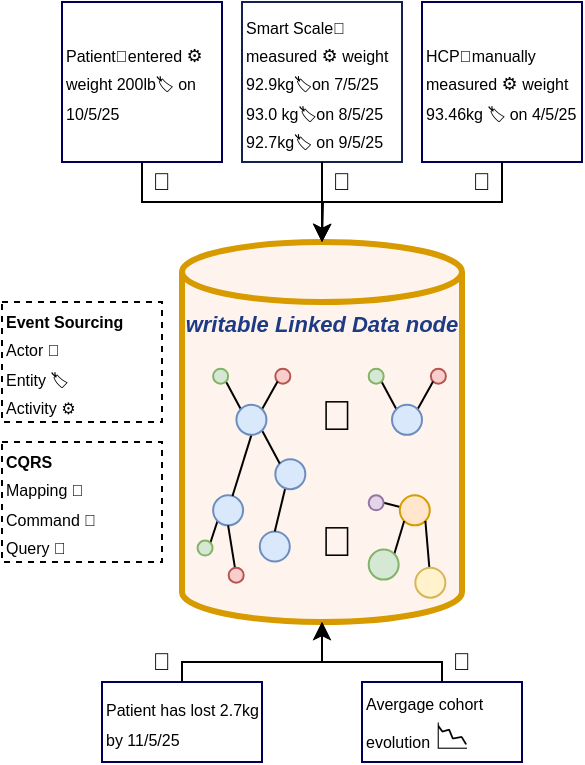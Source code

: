<mxfile version="28.1.2">
  <diagram name="Page-1" id="Jza05dGDRmTcxCxnpm81">
    <mxGraphModel dx="500" dy="315" grid="1" gridSize="10" guides="1" tooltips="1" connect="1" arrows="1" fold="1" page="1" pageScale="1" pageWidth="850" pageHeight="1100" math="0" shadow="0">
      <root>
        <mxCell id="0" />
        <mxCell id="1" parent="0" />
        <mxCell id="3gxt1IHV9OPd8U87cfYx-44" value="" style="group" vertex="1" connectable="0" parent="1">
          <mxGeometry x="270" y="380" width="140" height="190" as="geometry" />
        </mxCell>
        <mxCell id="3gxt1IHV9OPd8U87cfYx-1" value="" style="shape=cylinder3;whiteSpace=wrap;html=1;boundedLbl=1;backgroundOutline=1;size=15;fillColor=#FFF4ED;strokeColor=#d79b00;strokeWidth=3;" vertex="1" parent="3gxt1IHV9OPd8U87cfYx-44">
          <mxGeometry width="140" height="190" as="geometry" />
        </mxCell>
        <mxCell id="3gxt1IHV9OPd8U87cfYx-2" value="&lt;font face=&quot;Helvetica&quot; style=&quot;color: rgb(29, 58, 133); font-size: 11px;&quot;&gt;&lt;i style=&quot;&quot;&gt;&lt;b style=&quot;&quot;&gt;writable Linked Data node&lt;/b&gt;&lt;/i&gt;&lt;/font&gt;" style="text;html=1;align=center;verticalAlign=middle;whiteSpace=wrap;rounded=0;" vertex="1" parent="3gxt1IHV9OPd8U87cfYx-44">
          <mxGeometry x="-7.08" y="27.14" width="154.17" height="27.14" as="geometry" />
        </mxCell>
        <mxCell id="3gxt1IHV9OPd8U87cfYx-24" value="" style="group" vertex="1" connectable="0" parent="3gxt1IHV9OPd8U87cfYx-44">
          <mxGeometry y="63.333" width="62.222" height="108.571" as="geometry" />
        </mxCell>
        <mxCell id="3gxt1IHV9OPd8U87cfYx-23" style="rounded=0;orthogonalLoop=1;jettySize=auto;html=1;exitX=0;exitY=1;exitDx=0;exitDy=0;entryX=1;entryY=0;entryDx=0;entryDy=0;endArrow=none;endFill=0;" edge="1" parent="3gxt1IHV9OPd8U87cfYx-24" source="3gxt1IHV9OPd8U87cfYx-3" target="3gxt1IHV9OPd8U87cfYx-22">
          <mxGeometry relative="1" as="geometry" />
        </mxCell>
        <mxCell id="3gxt1IHV9OPd8U87cfYx-3" value="" style="ellipse;whiteSpace=wrap;html=1;aspect=fixed;fillColor=#dae8fc;strokeColor=#6c8ebf;" vertex="1" parent="3gxt1IHV9OPd8U87cfYx-24">
          <mxGeometry x="15.556" y="63.333" width="15" height="15" as="geometry" />
        </mxCell>
        <mxCell id="3gxt1IHV9OPd8U87cfYx-4" value="" style="ellipse;whiteSpace=wrap;html=1;aspect=fixed;fillColor=#f8cecc;strokeColor=#b85450;" vertex="1" parent="3gxt1IHV9OPd8U87cfYx-24">
          <mxGeometry x="46.667" width="7.5" height="7.5" as="geometry" />
        </mxCell>
        <mxCell id="3gxt1IHV9OPd8U87cfYx-5" value="" style="ellipse;whiteSpace=wrap;html=1;aspect=fixed;fillColor=#dae8fc;strokeColor=#6c8ebf;" vertex="1" parent="3gxt1IHV9OPd8U87cfYx-24">
          <mxGeometry x="38.889" y="81.429" width="15" height="15" as="geometry" />
        </mxCell>
        <mxCell id="3gxt1IHV9OPd8U87cfYx-20" style="rounded=0;orthogonalLoop=1;jettySize=auto;html=1;exitX=0.342;exitY=0.919;exitDx=0;exitDy=0;entryX=0.5;entryY=0;entryDx=0;entryDy=0;endArrow=none;endFill=0;exitPerimeter=0;" edge="1" parent="3gxt1IHV9OPd8U87cfYx-24" source="3gxt1IHV9OPd8U87cfYx-6" target="3gxt1IHV9OPd8U87cfYx-5">
          <mxGeometry relative="1" as="geometry" />
        </mxCell>
        <mxCell id="3gxt1IHV9OPd8U87cfYx-6" value="" style="ellipse;whiteSpace=wrap;html=1;aspect=fixed;fillColor=#dae8fc;strokeColor=#6c8ebf;" vertex="1" parent="3gxt1IHV9OPd8U87cfYx-24">
          <mxGeometry x="46.667" y="45.238" width="15" height="15" as="geometry" />
        </mxCell>
        <mxCell id="3gxt1IHV9OPd8U87cfYx-15" style="rounded=0;orthogonalLoop=1;jettySize=auto;html=1;exitX=0;exitY=0;exitDx=0;exitDy=0;entryX=1;entryY=1;entryDx=0;entryDy=0;endArrow=none;endFill=0;" edge="1" parent="3gxt1IHV9OPd8U87cfYx-24" source="3gxt1IHV9OPd8U87cfYx-7" target="3gxt1IHV9OPd8U87cfYx-8">
          <mxGeometry relative="1" as="geometry" />
        </mxCell>
        <mxCell id="3gxt1IHV9OPd8U87cfYx-17" style="rounded=0;orthogonalLoop=1;jettySize=auto;html=1;exitX=1;exitY=0;exitDx=0;exitDy=0;entryX=0;entryY=1;entryDx=0;entryDy=0;endArrow=none;endFill=0;" edge="1" parent="3gxt1IHV9OPd8U87cfYx-24" source="3gxt1IHV9OPd8U87cfYx-7" target="3gxt1IHV9OPd8U87cfYx-4">
          <mxGeometry relative="1" as="geometry" />
        </mxCell>
        <mxCell id="3gxt1IHV9OPd8U87cfYx-18" style="rounded=0;orthogonalLoop=1;jettySize=auto;html=1;exitX=1;exitY=1;exitDx=0;exitDy=0;entryX=0;entryY=0;entryDx=0;entryDy=0;endArrow=none;endFill=0;" edge="1" parent="3gxt1IHV9OPd8U87cfYx-24" source="3gxt1IHV9OPd8U87cfYx-7" target="3gxt1IHV9OPd8U87cfYx-6">
          <mxGeometry relative="1" as="geometry" />
        </mxCell>
        <mxCell id="3gxt1IHV9OPd8U87cfYx-19" style="rounded=0;orthogonalLoop=1;jettySize=auto;html=1;exitX=0.5;exitY=1;exitDx=0;exitDy=0;endArrow=none;endFill=0;" edge="1" parent="3gxt1IHV9OPd8U87cfYx-24" source="3gxt1IHV9OPd8U87cfYx-7" target="3gxt1IHV9OPd8U87cfYx-3">
          <mxGeometry relative="1" as="geometry" />
        </mxCell>
        <mxCell id="3gxt1IHV9OPd8U87cfYx-7" value="" style="ellipse;whiteSpace=wrap;html=1;aspect=fixed;fillColor=#dae8fc;strokeColor=#6c8ebf;" vertex="1" parent="3gxt1IHV9OPd8U87cfYx-24">
          <mxGeometry x="27.222" y="18.095" width="15" height="15" as="geometry" />
        </mxCell>
        <mxCell id="3gxt1IHV9OPd8U87cfYx-8" value="" style="ellipse;whiteSpace=wrap;html=1;aspect=fixed;fillColor=#d5e8d4;strokeColor=#82b366;" vertex="1" parent="3gxt1IHV9OPd8U87cfYx-24">
          <mxGeometry x="15.556" width="7.5" height="7.5" as="geometry" />
        </mxCell>
        <mxCell id="3gxt1IHV9OPd8U87cfYx-21" style="rounded=0;orthogonalLoop=1;jettySize=auto;html=1;entryX=0.5;entryY=1;entryDx=0;entryDy=0;endArrow=none;endFill=0;" edge="1" parent="3gxt1IHV9OPd8U87cfYx-24" source="3gxt1IHV9OPd8U87cfYx-13" target="3gxt1IHV9OPd8U87cfYx-3">
          <mxGeometry relative="1" as="geometry" />
        </mxCell>
        <mxCell id="3gxt1IHV9OPd8U87cfYx-13" value="" style="ellipse;whiteSpace=wrap;html=1;aspect=fixed;fillColor=#f8cecc;strokeColor=#b85450;" vertex="1" parent="3gxt1IHV9OPd8U87cfYx-24">
          <mxGeometry x="23.333" y="99.524" width="7.5" height="7.5" as="geometry" />
        </mxCell>
        <mxCell id="3gxt1IHV9OPd8U87cfYx-22" value="" style="ellipse;whiteSpace=wrap;html=1;aspect=fixed;fillColor=#d5e8d4;strokeColor=#82b366;" vertex="1" parent="3gxt1IHV9OPd8U87cfYx-24">
          <mxGeometry x="7.778" y="85.952" width="7.5" height="7.5" as="geometry" />
        </mxCell>
        <mxCell id="3gxt1IHV9OPd8U87cfYx-25" value="&lt;font style=&quot;font-size: 21px;&quot;&gt;🔄&lt;/font&gt;" style="text;html=1;align=center;verticalAlign=middle;whiteSpace=wrap;rounded=0;" vertex="1" parent="3gxt1IHV9OPd8U87cfYx-44">
          <mxGeometry x="54.444" y="72.381" width="46.667" height="27.143" as="geometry" />
        </mxCell>
        <mxCell id="3gxt1IHV9OPd8U87cfYx-26" value="&lt;font style=&quot;font-size: 21px;&quot;&gt;🔄&lt;/font&gt;" style="text;html=1;align=center;verticalAlign=middle;whiteSpace=wrap;rounded=0;" vertex="1" parent="3gxt1IHV9OPd8U87cfYx-44">
          <mxGeometry x="54.444" y="135.714" width="46.667" height="27.143" as="geometry" />
        </mxCell>
        <mxCell id="3gxt1IHV9OPd8U87cfYx-27" value="" style="ellipse;whiteSpace=wrap;html=1;aspect=fixed;fillColor=#f8cecc;strokeColor=#b85450;" vertex="1" parent="3gxt1IHV9OPd8U87cfYx-44">
          <mxGeometry x="124.444" y="63.333" width="7.5" height="7.5" as="geometry" />
        </mxCell>
        <mxCell id="3gxt1IHV9OPd8U87cfYx-28" style="rounded=0;orthogonalLoop=1;jettySize=auto;html=1;exitX=0;exitY=0;exitDx=0;exitDy=0;entryX=1;entryY=1;entryDx=0;entryDy=0;endArrow=none;endFill=0;" edge="1" parent="3gxt1IHV9OPd8U87cfYx-44" source="3gxt1IHV9OPd8U87cfYx-30" target="3gxt1IHV9OPd8U87cfYx-31">
          <mxGeometry relative="1" as="geometry" />
        </mxCell>
        <mxCell id="3gxt1IHV9OPd8U87cfYx-29" style="rounded=0;orthogonalLoop=1;jettySize=auto;html=1;exitX=1;exitY=0;exitDx=0;exitDy=0;entryX=0;entryY=1;entryDx=0;entryDy=0;endArrow=none;endFill=0;" edge="1" parent="3gxt1IHV9OPd8U87cfYx-44" source="3gxt1IHV9OPd8U87cfYx-30" target="3gxt1IHV9OPd8U87cfYx-27">
          <mxGeometry relative="1" as="geometry" />
        </mxCell>
        <mxCell id="3gxt1IHV9OPd8U87cfYx-30" value="" style="ellipse;whiteSpace=wrap;html=1;aspect=fixed;fillColor=#dae8fc;strokeColor=#6c8ebf;" vertex="1" parent="3gxt1IHV9OPd8U87cfYx-44">
          <mxGeometry x="105" y="81.429" width="15" height="15" as="geometry" />
        </mxCell>
        <mxCell id="3gxt1IHV9OPd8U87cfYx-31" value="" style="ellipse;whiteSpace=wrap;html=1;aspect=fixed;fillColor=#d5e8d4;strokeColor=#82b366;" vertex="1" parent="3gxt1IHV9OPd8U87cfYx-44">
          <mxGeometry x="93.333" y="63.333" width="7.5" height="7.5" as="geometry" />
        </mxCell>
        <mxCell id="3gxt1IHV9OPd8U87cfYx-39" value="" style="group" vertex="1" connectable="0" parent="3gxt1IHV9OPd8U87cfYx-44">
          <mxGeometry x="93.333" y="126.667" width="38.889" height="54.286" as="geometry" />
        </mxCell>
        <mxCell id="3gxt1IHV9OPd8U87cfYx-38" style="rounded=0;orthogonalLoop=1;jettySize=auto;html=1;entryX=1;entryY=0.5;entryDx=0;entryDy=0;endArrow=none;endFill=0;" edge="1" parent="3gxt1IHV9OPd8U87cfYx-39" source="3gxt1IHV9OPd8U87cfYx-32" target="3gxt1IHV9OPd8U87cfYx-37">
          <mxGeometry relative="1" as="geometry" />
        </mxCell>
        <mxCell id="3gxt1IHV9OPd8U87cfYx-32" value="" style="ellipse;whiteSpace=wrap;html=1;aspect=fixed;fillColor=#ffe6cc;strokeColor=#d79b00;" vertex="1" parent="3gxt1IHV9OPd8U87cfYx-39">
          <mxGeometry x="15.556" width="15" height="15" as="geometry" />
        </mxCell>
        <mxCell id="3gxt1IHV9OPd8U87cfYx-35" style="rounded=0;orthogonalLoop=1;jettySize=auto;html=1;exitX=1;exitY=0;exitDx=0;exitDy=0;entryX=0;entryY=1;entryDx=0;entryDy=0;endArrow=none;endFill=0;" edge="1" parent="3gxt1IHV9OPd8U87cfYx-39" source="3gxt1IHV9OPd8U87cfYx-33" target="3gxt1IHV9OPd8U87cfYx-32">
          <mxGeometry relative="1" as="geometry" />
        </mxCell>
        <mxCell id="3gxt1IHV9OPd8U87cfYx-33" value="" style="ellipse;whiteSpace=wrap;html=1;aspect=fixed;fillColor=#d5e8d4;strokeColor=#82b366;" vertex="1" parent="3gxt1IHV9OPd8U87cfYx-39">
          <mxGeometry y="27.143" width="15" height="15" as="geometry" />
        </mxCell>
        <mxCell id="3gxt1IHV9OPd8U87cfYx-36" style="rounded=0;orthogonalLoop=1;jettySize=auto;html=1;entryX=1;entryY=1;entryDx=0;entryDy=0;endArrow=none;endFill=0;" edge="1" parent="3gxt1IHV9OPd8U87cfYx-39" source="3gxt1IHV9OPd8U87cfYx-34" target="3gxt1IHV9OPd8U87cfYx-32">
          <mxGeometry relative="1" as="geometry" />
        </mxCell>
        <mxCell id="3gxt1IHV9OPd8U87cfYx-34" value="" style="ellipse;whiteSpace=wrap;html=1;aspect=fixed;fillColor=#fff2cc;strokeColor=#d6b656;" vertex="1" parent="3gxt1IHV9OPd8U87cfYx-39">
          <mxGeometry x="23.333" y="36.19" width="15" height="15" as="geometry" />
        </mxCell>
        <mxCell id="3gxt1IHV9OPd8U87cfYx-37" value="" style="ellipse;whiteSpace=wrap;html=1;aspect=fixed;fillColor=#e1d5e7;strokeColor=#9673a6;" vertex="1" parent="3gxt1IHV9OPd8U87cfYx-39">
          <mxGeometry width="7.5" height="7.5" as="geometry" />
        </mxCell>
        <mxCell id="3gxt1IHV9OPd8U87cfYx-50" value="&lt;font style=&quot;&quot; face=&quot;Helvetica&quot;&gt;&lt;span style=&quot;background-color: transparent; font-variant-numeric: normal; font-variant-east-asian: normal; font-variant-alternates: normal; font-variant-position: normal; font-variant-emoji: normal; vertical-align: baseline;&quot; id=&quot;docs-internal-guid-e5fe56d7-7fff-f846-5d71-e33d27695494&quot;&gt;&lt;span style=&quot;font-size: 8px; white-space-collapse: preserve;&quot;&gt;HCP👤manually measured &lt;/span&gt;&lt;/span&gt;&lt;/font&gt;&lt;span style=&quot;font-size: 9px;&quot;&gt;⚙️&lt;/span&gt;&lt;font style=&quot;&quot; face=&quot;Helvetica&quot;&gt;&lt;span style=&quot;background-color: transparent; font-variant-numeric: normal; font-variant-east-asian: normal; font-variant-alternates: normal; font-variant-position: normal; font-variant-emoji: normal; vertical-align: baseline;&quot;&gt;&lt;span style=&quot;white-space-collapse: preserve; font-size: 8px;&quot;&gt; weight  &lt;/span&gt;&lt;/span&gt;&lt;/font&gt;&lt;font style=&quot;&quot; face=&quot;Helvetica&quot;&gt;&lt;span style=&quot;background-color: transparent; font-variant-numeric: normal; font-variant-east-asian: normal; font-variant-alternates: normal; font-variant-position: normal; font-variant-emoji: normal; vertical-align: baseline;&quot;&gt;&lt;span style=&quot;font-size: 8px; white-space-collapse: preserve;&quot;&gt;93.46kg 🏷️ on 4/5/25&lt;/span&gt;&lt;/span&gt;&lt;/font&gt;" style="text;html=1;align=left;verticalAlign=middle;whiteSpace=wrap;rounded=0;strokeColor=#000059;" vertex="1" parent="1">
          <mxGeometry x="390" y="260" width="80" height="80" as="geometry" />
        </mxCell>
        <mxCell id="3gxt1IHV9OPd8U87cfYx-58" value="&lt;font style=&quot;&quot; face=&quot;Helvetica&quot;&gt;&lt;span style=&quot;background-color: transparent; font-variant-numeric: normal; font-variant-east-asian: normal; font-variant-alternates: normal; font-variant-position: normal; font-variant-emoji: normal; vertical-align: baseline;&quot; id=&quot;docs-internal-guid-e5fe56d7-7fff-f846-5d71-e33d27695494&quot;&gt;&lt;span style=&quot;font-size: 8px; white-space-collapse: preserve;&quot;&gt;Smart Scale👤 measured &lt;/span&gt;&lt;/span&gt;&lt;/font&gt;&lt;span style=&quot;font-size: 9px;&quot;&gt;⚙️&lt;/span&gt;&lt;font style=&quot;&quot; face=&quot;Helvetica&quot;&gt;&lt;span style=&quot;background-color: transparent; font-variant-numeric: normal; font-variant-east-asian: normal; font-variant-alternates: normal; font-variant-position: normal; font-variant-emoji: normal; vertical-align: baseline;&quot;&gt;&lt;span style=&quot;white-space-collapse: preserve; font-size: 8px;&quot;&gt; weight &lt;/span&gt;&lt;/span&gt;&lt;/font&gt;&lt;span style=&quot;font-size: 8px; white-space-collapse: preserve;&quot;&gt;92.9kg&lt;/span&gt;&lt;span style=&quot;font-size: 8px; white-space-collapse: preserve;&quot;&gt;🏷️&lt;/span&gt;&lt;span style=&quot;font-size: 8px; white-space-collapse: preserve;&quot;&gt;on 7/5/25&lt;/span&gt;&lt;div&gt;&lt;span style=&quot;font-size: 8px; white-space-collapse: preserve;&quot;&gt;93.0 kg&lt;/span&gt;&lt;span style=&quot;font-size: 8px; white-space-collapse: preserve; background-color: transparent; color: light-dark(rgb(0, 0, 0), rgb(255, 255, 255));&quot;&gt;🏷️on 8/5/25&lt;/span&gt;&lt;/div&gt;&lt;div&gt;&lt;span style=&quot;font-size: 8px; white-space-collapse: preserve;&quot;&gt;92.7kg&lt;/span&gt;&lt;span style=&quot;font-size: 8px; white-space-collapse: preserve; background-color: transparent; color: light-dark(rgb(0, 0, 0), rgb(255, 255, 255));&quot;&gt;🏷️ on 9/5/25&lt;/span&gt;&lt;/div&gt;" style="text;html=1;align=left;verticalAlign=middle;whiteSpace=wrap;rounded=0;strokeColor=#11224E;" vertex="1" parent="1">
          <mxGeometry x="300" y="260" width="80" height="80" as="geometry" />
        </mxCell>
        <mxCell id="3gxt1IHV9OPd8U87cfYx-72" style="edgeStyle=orthogonalEdgeStyle;rounded=0;orthogonalLoop=1;jettySize=auto;html=1;exitX=0.5;exitY=1;exitDx=0;exitDy=0;" edge="1" parent="1" source="3gxt1IHV9OPd8U87cfYx-60">
          <mxGeometry relative="1" as="geometry">
            <mxPoint x="340" y="380" as="targetPoint" />
          </mxGeometry>
        </mxCell>
        <mxCell id="3gxt1IHV9OPd8U87cfYx-60" value="&lt;font style=&quot;&quot; face=&quot;Helvetica&quot;&gt;&lt;span style=&quot;background-color: transparent; font-variant-numeric: normal; font-variant-east-asian: normal; font-variant-alternates: normal; font-variant-position: normal; font-variant-emoji: normal; vertical-align: baseline;&quot; id=&quot;docs-internal-guid-e5fe56d7-7fff-f846-5d71-e33d27695494&quot;&gt;&lt;span style=&quot;font-size: 8px; white-space-collapse: preserve;&quot;&gt;Patient👤entered &lt;/span&gt;&lt;/span&gt;&lt;/font&gt;&lt;span style=&quot;font-size: 9px;&quot;&gt;⚙️&lt;/span&gt;&lt;font style=&quot;&quot; face=&quot;Helvetica&quot;&gt;&lt;span style=&quot;background-color: transparent; font-variant-numeric: normal; font-variant-east-asian: normal; font-variant-alternates: normal; font-variant-position: normal; font-variant-emoji: normal; vertical-align: baseline;&quot;&gt;&lt;span style=&quot;white-space-collapse: preserve; font-size: 8px;&quot;&gt; weight&lt;/span&gt;&lt;/span&gt;&lt;/font&gt;&lt;font style=&quot;&quot; face=&quot;Helvetica&quot;&gt;&lt;span style=&quot;background-color: transparent; font-variant-numeric: normal; font-variant-east-asian: normal; font-variant-alternates: normal; font-variant-position: normal; font-variant-emoji: normal; vertical-align: baseline;&quot;&gt;&lt;span style=&quot;white-space-collapse: preserve; font-size: 8px;&quot;&gt; 200lb&lt;/span&gt;&lt;/span&gt;&lt;/font&gt;&lt;span style=&quot;font-size: 8px; white-space-collapse: preserve;&quot;&gt;🏷️&lt;/span&gt;&lt;font style=&quot;&quot; face=&quot;Helvetica&quot;&gt;&lt;span style=&quot;background-color: transparent; font-variant-numeric: normal; font-variant-east-asian: normal; font-variant-alternates: normal; font-variant-position: normal; font-variant-emoji: normal; vertical-align: baseline;&quot;&gt;&lt;span style=&quot;white-space-collapse: preserve; font-size: 8px;&quot;&gt; &lt;/span&gt;&lt;/span&gt;&lt;/font&gt;&lt;span style=&quot;font-size: 8px; white-space-collapse: preserve; background-color: transparent; color: light-dark(rgb(0, 0, 0), rgb(255, 255, 255));&quot;&gt;on 10/5/25&lt;/span&gt;" style="text;html=1;align=left;verticalAlign=middle;whiteSpace=wrap;rounded=0;strokeColor=#000059;" vertex="1" parent="1">
          <mxGeometry x="210" y="260" width="80" height="80" as="geometry" />
        </mxCell>
        <mxCell id="3gxt1IHV9OPd8U87cfYx-67" value="&lt;div style=&quot;&quot;&gt;&lt;b style=&quot;background-color: transparent; color: light-dark(rgb(0, 0, 0), rgb(255, 255, 255));&quot;&gt;&lt;font style=&quot;font-size: 8px;&quot;&gt;Event Sourcing&lt;/font&gt;&lt;/b&gt;&lt;/div&gt;&lt;div style=&quot;&quot;&gt;&lt;font style=&quot;font-size: 8px;&quot;&gt;Actor&amp;nbsp;&lt;span style=&quot;white-space-collapse: preserve; background-color: transparent; color: light-dark(rgb(0, 0, 0), rgb(255, 255, 255));&quot;&gt;&lt;font&gt;👤 &lt;/font&gt;&lt;/span&gt;&lt;/font&gt;&lt;/div&gt;&lt;div style=&quot;&quot;&gt;&lt;font style=&quot;font-size: 8px;&quot;&gt;&lt;span style=&quot;white-space-collapse: preserve; background-color: transparent; color: light-dark(rgb(0, 0, 0), rgb(255, 255, 255));&quot;&gt;&lt;font&gt;Entity &lt;/font&gt;&lt;/span&gt;&lt;span style=&quot;background-color: transparent; white-space-collapse: preserve;&quot;&gt;🏷️ &lt;/span&gt;&lt;/font&gt;&lt;/div&gt;&lt;div style=&quot;&quot;&gt;&lt;font style=&quot;font-size: 8px;&quot;&gt;&lt;span style=&quot;background-color: transparent; white-space-collapse: preserve;&quot;&gt;Activity &lt;/span&gt;&lt;span style=&quot;background-color: transparent; white-space-collapse: preserve;&quot;&gt;⚙️&lt;/span&gt;&lt;span style=&quot;background-color: transparent; color: light-dark(rgb(0, 0, 0), rgb(255, 255, 255)); white-space-collapse: preserve;&quot;&gt; &lt;/span&gt;&lt;span style=&quot;background-color: transparent; color: light-dark(rgb(0, 0, 0), rgb(255, 255, 255)); white-space-collapse: preserve;&quot;&gt; &lt;/span&gt;&lt;/font&gt;&lt;/div&gt;" style="text;html=1;align=left;verticalAlign=middle;whiteSpace=wrap;rounded=0;strokeColor=default;dashed=1;" vertex="1" parent="1">
          <mxGeometry x="180" y="410" width="80" height="60" as="geometry" />
        </mxCell>
        <mxCell id="3gxt1IHV9OPd8U87cfYx-68" value="&lt;div&gt;&lt;font style=&quot;font-size: 8px;&quot;&gt;&lt;b&gt;CQRS&lt;/b&gt;&lt;/font&gt;&lt;/div&gt;&lt;div&gt;&lt;font style=&quot;font-size: 8px;&quot;&gt;Mapping 🔄&lt;span style=&quot;white-space-collapse: preserve; background-color: transparent; color: light-dark(rgb(0, 0, 0), rgb(255, 255, 255));&quot;&gt;&lt;font&gt; &lt;/font&gt;&lt;/span&gt;&lt;/font&gt;&lt;/div&gt;&lt;div&gt;&lt;font style=&quot;font-size: 8px;&quot;&gt;&lt;span style=&quot;white-space-collapse: preserve; background-color: transparent; color: light-dark(rgb(0, 0, 0), rgb(255, 255, 255));&quot;&gt;&lt;font&gt;Command &lt;/font&gt;&lt;/span&gt;&lt;/font&gt;&lt;span style=&quot;background-color: transparent; font-size: 8px; white-space-collapse: preserve;&quot;&gt;🛂&lt;/span&gt;&lt;span style=&quot;font-size: 8px; background-color: transparent; color: light-dark(rgb(0, 0, 0), rgb(255, 255, 255)); white-space-collapse: preserve;&quot;&gt; &lt;/span&gt;&lt;/div&gt;&lt;div&gt;&lt;span style=&quot;font-size: 8px; background-color: transparent; color: light-dark(rgb(0, 0, 0), rgb(255, 255, 255)); white-space-collapse: preserve;&quot;&gt;Query &lt;/span&gt;&lt;span style=&quot;background-color: transparent; font-size: 8px; white-space-collapse: preserve;&quot;&gt;🤔&lt;/span&gt;&lt;span style=&quot;background-color: transparent; color: light-dark(rgb(0, 0, 0), rgb(255, 255, 255)); white-space-collapse: preserve; font-size: 8px;&quot;&gt; &lt;/span&gt;&lt;span style=&quot;background-color: transparent; color: light-dark(rgb(0, 0, 0), rgb(255, 255, 255)); white-space-collapse: preserve; font-size: 8px;&quot;&gt; &lt;/span&gt;&lt;/div&gt;" style="text;html=1;align=left;verticalAlign=middle;whiteSpace=wrap;rounded=0;strokeColor=default;dashed=1;" vertex="1" parent="1">
          <mxGeometry x="180" y="480" width="80" height="60" as="geometry" />
        </mxCell>
        <mxCell id="3gxt1IHV9OPd8U87cfYx-70" style="edgeStyle=orthogonalEdgeStyle;rounded=0;orthogonalLoop=1;jettySize=auto;html=1;entryX=0.5;entryY=0;entryDx=0;entryDy=0;entryPerimeter=0;" edge="1" parent="1" source="3gxt1IHV9OPd8U87cfYx-58" target="3gxt1IHV9OPd8U87cfYx-1">
          <mxGeometry relative="1" as="geometry" />
        </mxCell>
        <mxCell id="3gxt1IHV9OPd8U87cfYx-71" style="edgeStyle=orthogonalEdgeStyle;rounded=0;orthogonalLoop=1;jettySize=auto;html=1;entryX=0.5;entryY=0;entryDx=0;entryDy=0;entryPerimeter=0;" edge="1" parent="1" source="3gxt1IHV9OPd8U87cfYx-50" target="3gxt1IHV9OPd8U87cfYx-1">
          <mxGeometry relative="1" as="geometry">
            <Array as="points">
              <mxPoint x="430" y="360" />
              <mxPoint x="340" y="360" />
            </Array>
          </mxGeometry>
        </mxCell>
        <mxCell id="3gxt1IHV9OPd8U87cfYx-73" value="&lt;span style=&quot;text-align: left; white-space-collapse: preserve;&quot;&gt;&lt;font&gt;🛂&lt;/font&gt;&lt;/span&gt;" style="text;html=1;align=center;verticalAlign=middle;whiteSpace=wrap;rounded=0;" vertex="1" parent="1">
          <mxGeometry x="400" y="340" width="40" height="20" as="geometry" />
        </mxCell>
        <mxCell id="3gxt1IHV9OPd8U87cfYx-74" value="&lt;span style=&quot;text-align: left; white-space-collapse: preserve;&quot;&gt;&lt;font&gt;🛂&lt;/font&gt;&lt;/span&gt;" style="text;html=1;align=center;verticalAlign=middle;whiteSpace=wrap;rounded=0;" vertex="1" parent="1">
          <mxGeometry x="330" y="340" width="40" height="20" as="geometry" />
        </mxCell>
        <mxCell id="3gxt1IHV9OPd8U87cfYx-75" value="&lt;span style=&quot;text-align: left; white-space-collapse: preserve;&quot;&gt;&lt;font&gt;🛂&lt;/font&gt;&lt;/span&gt;" style="text;html=1;align=center;verticalAlign=middle;whiteSpace=wrap;rounded=0;" vertex="1" parent="1">
          <mxGeometry x="240" y="340" width="40" height="20" as="geometry" />
        </mxCell>
        <mxCell id="3gxt1IHV9OPd8U87cfYx-77" value="&lt;span style=&quot;font-size: 8px; white-space-collapse: preserve;&quot;&gt;Patient has lost 2.7kg by 11/5/25&lt;/span&gt;" style="text;html=1;align=left;verticalAlign=middle;whiteSpace=wrap;rounded=0;strokeColor=#000059;" vertex="1" parent="1">
          <mxGeometry x="230" y="600" width="80" height="40" as="geometry" />
        </mxCell>
        <mxCell id="3gxt1IHV9OPd8U87cfYx-78" style="edgeStyle=orthogonalEdgeStyle;rounded=0;orthogonalLoop=1;jettySize=auto;html=1;entryX=0.5;entryY=1;entryDx=0;entryDy=0;entryPerimeter=0;" edge="1" parent="1" source="3gxt1IHV9OPd8U87cfYx-77" target="3gxt1IHV9OPd8U87cfYx-1">
          <mxGeometry relative="1" as="geometry">
            <Array as="points">
              <mxPoint x="270" y="590" />
              <mxPoint x="340" y="590" />
            </Array>
          </mxGeometry>
        </mxCell>
        <mxCell id="3gxt1IHV9OPd8U87cfYx-79" value="&lt;span style=&quot;white-space-collapse: preserve;&quot;&gt;&lt;span style=&quot;font-size: 8px;&quot;&gt;Avergage cohort evolution &lt;/span&gt;&lt;font style=&quot;font-size: 18px;&quot;&gt;📉&lt;/font&gt;&lt;/span&gt;" style="text;html=1;align=left;verticalAlign=middle;whiteSpace=wrap;rounded=0;strokeColor=#000059;" vertex="1" parent="1">
          <mxGeometry x="360" y="600" width="80" height="40" as="geometry" />
        </mxCell>
        <mxCell id="3gxt1IHV9OPd8U87cfYx-85" style="edgeStyle=orthogonalEdgeStyle;rounded=0;orthogonalLoop=1;jettySize=auto;html=1;exitX=0.25;exitY=1;exitDx=0;exitDy=0;" edge="1" parent="1" source="3gxt1IHV9OPd8U87cfYx-81">
          <mxGeometry relative="1" as="geometry">
            <mxPoint x="340" y="570" as="targetPoint" />
            <Array as="points">
              <mxPoint x="400" y="590" />
              <mxPoint x="340" y="590" />
            </Array>
          </mxGeometry>
        </mxCell>
        <mxCell id="3gxt1IHV9OPd8U87cfYx-81" value="&lt;span style=&quot;white-space-collapse: preserve;&quot;&gt;🤔&lt;/span&gt;" style="text;html=1;align=center;verticalAlign=middle;whiteSpace=wrap;rounded=0;" vertex="1" parent="1">
          <mxGeometry x="390" y="580" width="40" height="20" as="geometry" />
        </mxCell>
        <mxCell id="3gxt1IHV9OPd8U87cfYx-82" value="&lt;span style=&quot;white-space-collapse: preserve;&quot;&gt;🤔&lt;/span&gt;" style="text;html=1;align=center;verticalAlign=middle;whiteSpace=wrap;rounded=0;" vertex="1" parent="1">
          <mxGeometry x="240" y="580" width="40" height="20" as="geometry" />
        </mxCell>
      </root>
    </mxGraphModel>
  </diagram>
</mxfile>
